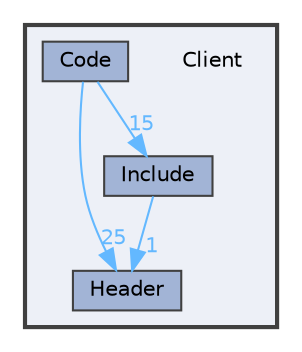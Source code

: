 digraph "C:/Users/shs26/Desktop/SR/MapTool/Client"
{
 // LATEX_PDF_SIZE
  bgcolor="transparent";
  edge [fontname=Helvetica,fontsize=10,labelfontname=Helvetica,labelfontsize=10];
  node [fontname=Helvetica,fontsize=10,shape=box,height=0.2,width=0.4];
  compound=true
  subgraph clusterdir_922c588100a187620fdc1533bc178f73 {
    graph [ bgcolor="#edf0f7", pencolor="grey25", label="", fontname=Helvetica,fontsize=10 style="filled,bold", URL="dir_922c588100a187620fdc1533bc178f73.html",tooltip=""]
    dir_922c588100a187620fdc1533bc178f73 [shape=plaintext, label="Client"];
  dir_65f72dfa66d9a3714b171c01549bb855 [label="Code", fillcolor="#a2b4d6", color="grey25", style="filled", URL="dir_65f72dfa66d9a3714b171c01549bb855.html",tooltip=""];
  dir_5d2e4ab3ea69921a0feb1f0d1ea4ec23 [label="Header", fillcolor="#a2b4d6", color="grey25", style="filled", URL="dir_5d2e4ab3ea69921a0feb1f0d1ea4ec23.html",tooltip=""];
  dir_a0cda7e5f1f72694350f16e69a910190 [label="Include", fillcolor="#a2b4d6", color="grey25", style="filled", URL="dir_a0cda7e5f1f72694350f16e69a910190.html",tooltip=""];
  }
  dir_65f72dfa66d9a3714b171c01549bb855->dir_5d2e4ab3ea69921a0feb1f0d1ea4ec23 [headlabel="25", labeldistance=1.5 headhref="dir_000001_000002.html" href="dir_000001_000002.html" color="steelblue1" fontcolor="steelblue1"];
  dir_65f72dfa66d9a3714b171c01549bb855->dir_a0cda7e5f1f72694350f16e69a910190 [headlabel="15", labeldistance=1.5 headhref="dir_000001_000003.html" href="dir_000001_000003.html" color="steelblue1" fontcolor="steelblue1"];
  dir_a0cda7e5f1f72694350f16e69a910190->dir_5d2e4ab3ea69921a0feb1f0d1ea4ec23 [headlabel="1", labeldistance=1.5 headhref="dir_000003_000002.html" href="dir_000003_000002.html" color="steelblue1" fontcolor="steelblue1"];
}
